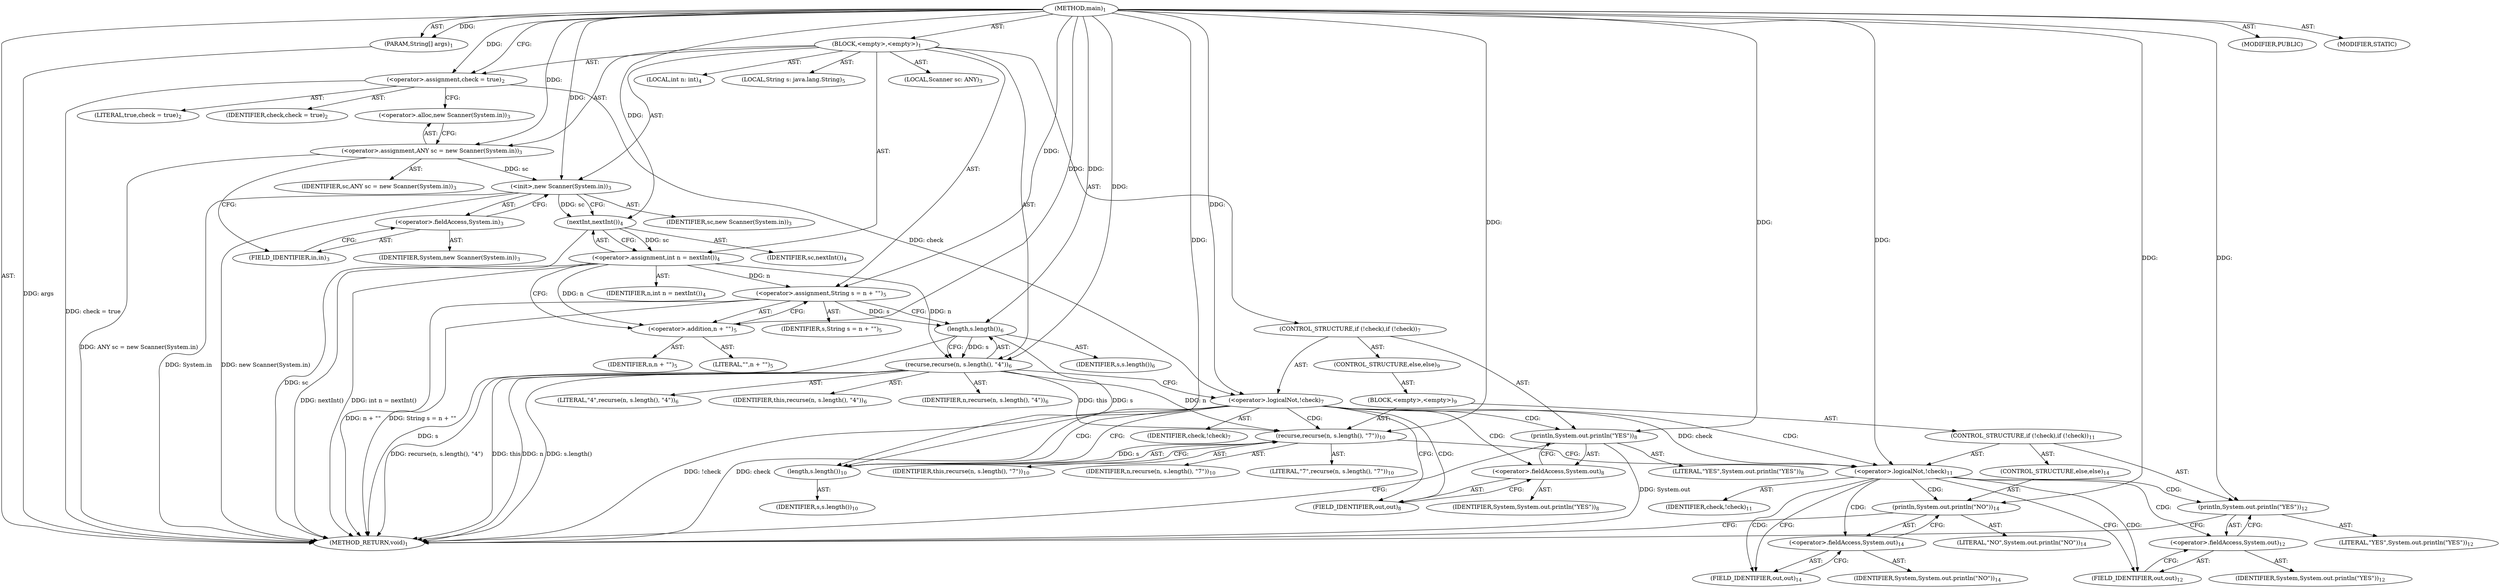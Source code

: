 digraph "main" {  
"19" [label = <(METHOD,main)<SUB>1</SUB>> ]
"20" [label = <(PARAM,String[] args)<SUB>1</SUB>> ]
"21" [label = <(BLOCK,&lt;empty&gt;,&lt;empty&gt;)<SUB>1</SUB>> ]
"22" [label = <(&lt;operator&gt;.assignment,check = true)<SUB>2</SUB>> ]
"23" [label = <(IDENTIFIER,check,check = true)<SUB>2</SUB>> ]
"24" [label = <(LITERAL,true,check = true)<SUB>2</SUB>> ]
"4" [label = <(LOCAL,Scanner sc: ANY)<SUB>3</SUB>> ]
"25" [label = <(&lt;operator&gt;.assignment,ANY sc = new Scanner(System.in))<SUB>3</SUB>> ]
"26" [label = <(IDENTIFIER,sc,ANY sc = new Scanner(System.in))<SUB>3</SUB>> ]
"27" [label = <(&lt;operator&gt;.alloc,new Scanner(System.in))<SUB>3</SUB>> ]
"28" [label = <(&lt;init&gt;,new Scanner(System.in))<SUB>3</SUB>> ]
"3" [label = <(IDENTIFIER,sc,new Scanner(System.in))<SUB>3</SUB>> ]
"29" [label = <(&lt;operator&gt;.fieldAccess,System.in)<SUB>3</SUB>> ]
"30" [label = <(IDENTIFIER,System,new Scanner(System.in))<SUB>3</SUB>> ]
"31" [label = <(FIELD_IDENTIFIER,in,in)<SUB>3</SUB>> ]
"32" [label = <(LOCAL,int n: int)<SUB>4</SUB>> ]
"33" [label = <(&lt;operator&gt;.assignment,int n = nextInt())<SUB>4</SUB>> ]
"34" [label = <(IDENTIFIER,n,int n = nextInt())<SUB>4</SUB>> ]
"35" [label = <(nextInt,nextInt())<SUB>4</SUB>> ]
"36" [label = <(IDENTIFIER,sc,nextInt())<SUB>4</SUB>> ]
"37" [label = <(LOCAL,String s: java.lang.String)<SUB>5</SUB>> ]
"38" [label = <(&lt;operator&gt;.assignment,String s = n + &quot;&quot;)<SUB>5</SUB>> ]
"39" [label = <(IDENTIFIER,s,String s = n + &quot;&quot;)<SUB>5</SUB>> ]
"40" [label = <(&lt;operator&gt;.addition,n + &quot;&quot;)<SUB>5</SUB>> ]
"41" [label = <(IDENTIFIER,n,n + &quot;&quot;)<SUB>5</SUB>> ]
"42" [label = <(LITERAL,&quot;&quot;,n + &quot;&quot;)<SUB>5</SUB>> ]
"43" [label = <(recurse,recurse(n, s.length(), &quot;4&quot;))<SUB>6</SUB>> ]
"44" [label = <(IDENTIFIER,this,recurse(n, s.length(), &quot;4&quot;))<SUB>6</SUB>> ]
"45" [label = <(IDENTIFIER,n,recurse(n, s.length(), &quot;4&quot;))<SUB>6</SUB>> ]
"46" [label = <(length,s.length())<SUB>6</SUB>> ]
"47" [label = <(IDENTIFIER,s,s.length())<SUB>6</SUB>> ]
"48" [label = <(LITERAL,&quot;4&quot;,recurse(n, s.length(), &quot;4&quot;))<SUB>6</SUB>> ]
"49" [label = <(CONTROL_STRUCTURE,if (!check),if (!check))<SUB>7</SUB>> ]
"50" [label = <(&lt;operator&gt;.logicalNot,!check)<SUB>7</SUB>> ]
"51" [label = <(IDENTIFIER,check,!check)<SUB>7</SUB>> ]
"52" [label = <(println,System.out.println(&quot;YES&quot;))<SUB>8</SUB>> ]
"53" [label = <(&lt;operator&gt;.fieldAccess,System.out)<SUB>8</SUB>> ]
"54" [label = <(IDENTIFIER,System,System.out.println(&quot;YES&quot;))<SUB>8</SUB>> ]
"55" [label = <(FIELD_IDENTIFIER,out,out)<SUB>8</SUB>> ]
"56" [label = <(LITERAL,&quot;YES&quot;,System.out.println(&quot;YES&quot;))<SUB>8</SUB>> ]
"57" [label = <(CONTROL_STRUCTURE,else,else)<SUB>9</SUB>> ]
"58" [label = <(BLOCK,&lt;empty&gt;,&lt;empty&gt;)<SUB>9</SUB>> ]
"59" [label = <(recurse,recurse(n, s.length(), &quot;7&quot;))<SUB>10</SUB>> ]
"60" [label = <(IDENTIFIER,this,recurse(n, s.length(), &quot;7&quot;))<SUB>10</SUB>> ]
"61" [label = <(IDENTIFIER,n,recurse(n, s.length(), &quot;7&quot;))<SUB>10</SUB>> ]
"62" [label = <(length,s.length())<SUB>10</SUB>> ]
"63" [label = <(IDENTIFIER,s,s.length())<SUB>10</SUB>> ]
"64" [label = <(LITERAL,&quot;7&quot;,recurse(n, s.length(), &quot;7&quot;))<SUB>10</SUB>> ]
"65" [label = <(CONTROL_STRUCTURE,if (!check),if (!check))<SUB>11</SUB>> ]
"66" [label = <(&lt;operator&gt;.logicalNot,!check)<SUB>11</SUB>> ]
"67" [label = <(IDENTIFIER,check,!check)<SUB>11</SUB>> ]
"68" [label = <(println,System.out.println(&quot;YES&quot;))<SUB>12</SUB>> ]
"69" [label = <(&lt;operator&gt;.fieldAccess,System.out)<SUB>12</SUB>> ]
"70" [label = <(IDENTIFIER,System,System.out.println(&quot;YES&quot;))<SUB>12</SUB>> ]
"71" [label = <(FIELD_IDENTIFIER,out,out)<SUB>12</SUB>> ]
"72" [label = <(LITERAL,&quot;YES&quot;,System.out.println(&quot;YES&quot;))<SUB>12</SUB>> ]
"73" [label = <(CONTROL_STRUCTURE,else,else)<SUB>14</SUB>> ]
"74" [label = <(println,System.out.println(&quot;NO&quot;))<SUB>14</SUB>> ]
"75" [label = <(&lt;operator&gt;.fieldAccess,System.out)<SUB>14</SUB>> ]
"76" [label = <(IDENTIFIER,System,System.out.println(&quot;NO&quot;))<SUB>14</SUB>> ]
"77" [label = <(FIELD_IDENTIFIER,out,out)<SUB>14</SUB>> ]
"78" [label = <(LITERAL,&quot;NO&quot;,System.out.println(&quot;NO&quot;))<SUB>14</SUB>> ]
"79" [label = <(MODIFIER,PUBLIC)> ]
"80" [label = <(MODIFIER,STATIC)> ]
"81" [label = <(METHOD_RETURN,void)<SUB>1</SUB>> ]
  "19" -> "20"  [ label = "AST: "] 
  "19" -> "21"  [ label = "AST: "] 
  "19" -> "79"  [ label = "AST: "] 
  "19" -> "80"  [ label = "AST: "] 
  "19" -> "81"  [ label = "AST: "] 
  "21" -> "22"  [ label = "AST: "] 
  "21" -> "4"  [ label = "AST: "] 
  "21" -> "25"  [ label = "AST: "] 
  "21" -> "28"  [ label = "AST: "] 
  "21" -> "32"  [ label = "AST: "] 
  "21" -> "33"  [ label = "AST: "] 
  "21" -> "37"  [ label = "AST: "] 
  "21" -> "38"  [ label = "AST: "] 
  "21" -> "43"  [ label = "AST: "] 
  "21" -> "49"  [ label = "AST: "] 
  "22" -> "23"  [ label = "AST: "] 
  "22" -> "24"  [ label = "AST: "] 
  "25" -> "26"  [ label = "AST: "] 
  "25" -> "27"  [ label = "AST: "] 
  "28" -> "3"  [ label = "AST: "] 
  "28" -> "29"  [ label = "AST: "] 
  "29" -> "30"  [ label = "AST: "] 
  "29" -> "31"  [ label = "AST: "] 
  "33" -> "34"  [ label = "AST: "] 
  "33" -> "35"  [ label = "AST: "] 
  "35" -> "36"  [ label = "AST: "] 
  "38" -> "39"  [ label = "AST: "] 
  "38" -> "40"  [ label = "AST: "] 
  "40" -> "41"  [ label = "AST: "] 
  "40" -> "42"  [ label = "AST: "] 
  "43" -> "44"  [ label = "AST: "] 
  "43" -> "45"  [ label = "AST: "] 
  "43" -> "46"  [ label = "AST: "] 
  "43" -> "48"  [ label = "AST: "] 
  "46" -> "47"  [ label = "AST: "] 
  "49" -> "50"  [ label = "AST: "] 
  "49" -> "52"  [ label = "AST: "] 
  "49" -> "57"  [ label = "AST: "] 
  "50" -> "51"  [ label = "AST: "] 
  "52" -> "53"  [ label = "AST: "] 
  "52" -> "56"  [ label = "AST: "] 
  "53" -> "54"  [ label = "AST: "] 
  "53" -> "55"  [ label = "AST: "] 
  "57" -> "58"  [ label = "AST: "] 
  "58" -> "59"  [ label = "AST: "] 
  "58" -> "65"  [ label = "AST: "] 
  "59" -> "60"  [ label = "AST: "] 
  "59" -> "61"  [ label = "AST: "] 
  "59" -> "62"  [ label = "AST: "] 
  "59" -> "64"  [ label = "AST: "] 
  "62" -> "63"  [ label = "AST: "] 
  "65" -> "66"  [ label = "AST: "] 
  "65" -> "68"  [ label = "AST: "] 
  "65" -> "73"  [ label = "AST: "] 
  "66" -> "67"  [ label = "AST: "] 
  "68" -> "69"  [ label = "AST: "] 
  "68" -> "72"  [ label = "AST: "] 
  "69" -> "70"  [ label = "AST: "] 
  "69" -> "71"  [ label = "AST: "] 
  "73" -> "74"  [ label = "AST: "] 
  "74" -> "75"  [ label = "AST: "] 
  "74" -> "78"  [ label = "AST: "] 
  "75" -> "76"  [ label = "AST: "] 
  "75" -> "77"  [ label = "AST: "] 
  "22" -> "27"  [ label = "CFG: "] 
  "25" -> "31"  [ label = "CFG: "] 
  "28" -> "35"  [ label = "CFG: "] 
  "33" -> "40"  [ label = "CFG: "] 
  "38" -> "46"  [ label = "CFG: "] 
  "43" -> "50"  [ label = "CFG: "] 
  "27" -> "25"  [ label = "CFG: "] 
  "29" -> "28"  [ label = "CFG: "] 
  "35" -> "33"  [ label = "CFG: "] 
  "40" -> "38"  [ label = "CFG: "] 
  "46" -> "43"  [ label = "CFG: "] 
  "50" -> "55"  [ label = "CFG: "] 
  "50" -> "62"  [ label = "CFG: "] 
  "52" -> "81"  [ label = "CFG: "] 
  "31" -> "29"  [ label = "CFG: "] 
  "53" -> "52"  [ label = "CFG: "] 
  "55" -> "53"  [ label = "CFG: "] 
  "59" -> "66"  [ label = "CFG: "] 
  "62" -> "59"  [ label = "CFG: "] 
  "66" -> "71"  [ label = "CFG: "] 
  "66" -> "77"  [ label = "CFG: "] 
  "68" -> "81"  [ label = "CFG: "] 
  "69" -> "68"  [ label = "CFG: "] 
  "74" -> "81"  [ label = "CFG: "] 
  "71" -> "69"  [ label = "CFG: "] 
  "75" -> "74"  [ label = "CFG: "] 
  "77" -> "75"  [ label = "CFG: "] 
  "19" -> "22"  [ label = "CFG: "] 
  "20" -> "81"  [ label = "DDG: args"] 
  "22" -> "81"  [ label = "DDG: check = true"] 
  "25" -> "81"  [ label = "DDG: ANY sc = new Scanner(System.in)"] 
  "28" -> "81"  [ label = "DDG: System.in"] 
  "28" -> "81"  [ label = "DDG: new Scanner(System.in)"] 
  "35" -> "81"  [ label = "DDG: sc"] 
  "33" -> "81"  [ label = "DDG: nextInt()"] 
  "33" -> "81"  [ label = "DDG: int n = nextInt()"] 
  "38" -> "81"  [ label = "DDG: n + &quot;&quot;"] 
  "38" -> "81"  [ label = "DDG: String s = n + &quot;&quot;"] 
  "43" -> "81"  [ label = "DDG: this"] 
  "43" -> "81"  [ label = "DDG: n"] 
  "46" -> "81"  [ label = "DDG: s"] 
  "43" -> "81"  [ label = "DDG: s.length()"] 
  "43" -> "81"  [ label = "DDG: recurse(n, s.length(), &quot;4&quot;)"] 
  "50" -> "81"  [ label = "DDG: check"] 
  "50" -> "81"  [ label = "DDG: !check"] 
  "52" -> "81"  [ label = "DDG: System.out"] 
  "19" -> "20"  [ label = "DDG: "] 
  "19" -> "22"  [ label = "DDG: "] 
  "19" -> "25"  [ label = "DDG: "] 
  "35" -> "33"  [ label = "DDG: sc"] 
  "33" -> "38"  [ label = "DDG: n"] 
  "19" -> "38"  [ label = "DDG: "] 
  "25" -> "28"  [ label = "DDG: sc"] 
  "19" -> "28"  [ label = "DDG: "] 
  "19" -> "43"  [ label = "DDG: "] 
  "33" -> "43"  [ label = "DDG: n"] 
  "46" -> "43"  [ label = "DDG: s"] 
  "28" -> "35"  [ label = "DDG: sc"] 
  "19" -> "35"  [ label = "DDG: "] 
  "33" -> "40"  [ label = "DDG: n"] 
  "19" -> "40"  [ label = "DDG: "] 
  "38" -> "46"  [ label = "DDG: s"] 
  "19" -> "46"  [ label = "DDG: "] 
  "22" -> "50"  [ label = "DDG: check"] 
  "19" -> "50"  [ label = "DDG: "] 
  "19" -> "52"  [ label = "DDG: "] 
  "43" -> "59"  [ label = "DDG: this"] 
  "19" -> "59"  [ label = "DDG: "] 
  "43" -> "59"  [ label = "DDG: n"] 
  "62" -> "59"  [ label = "DDG: s"] 
  "46" -> "62"  [ label = "DDG: s"] 
  "19" -> "62"  [ label = "DDG: "] 
  "50" -> "66"  [ label = "DDG: check"] 
  "19" -> "66"  [ label = "DDG: "] 
  "19" -> "68"  [ label = "DDG: "] 
  "19" -> "74"  [ label = "DDG: "] 
  "50" -> "59"  [ label = "CDG: "] 
  "50" -> "66"  [ label = "CDG: "] 
  "50" -> "52"  [ label = "CDG: "] 
  "50" -> "55"  [ label = "CDG: "] 
  "50" -> "53"  [ label = "CDG: "] 
  "50" -> "62"  [ label = "CDG: "] 
  "66" -> "68"  [ label = "CDG: "] 
  "66" -> "77"  [ label = "CDG: "] 
  "66" -> "71"  [ label = "CDG: "] 
  "66" -> "75"  [ label = "CDG: "] 
  "66" -> "69"  [ label = "CDG: "] 
  "66" -> "74"  [ label = "CDG: "] 
}
